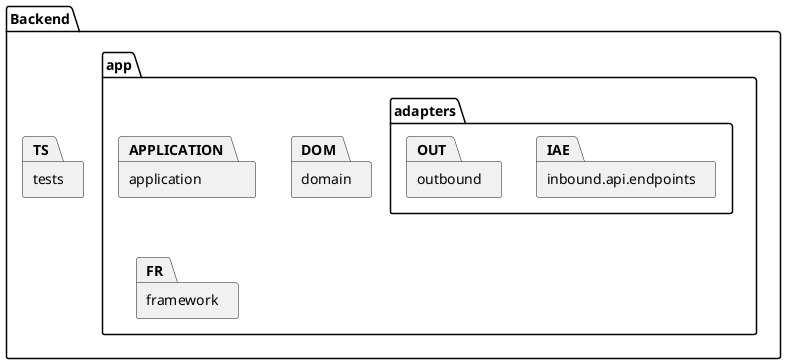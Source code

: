 @startuml backend-package
package "Backend" as BE {
  package "app" as APP {
    package "adapters" as AD {
      package "inbound.api.endpoints" as IAE
      package "outbound" as OUT
    }
    package "application" as APPLICATION
    package "domain" as DOM
    package "framework" as FR
  }
  package "tests" as TS
}
@enduml
